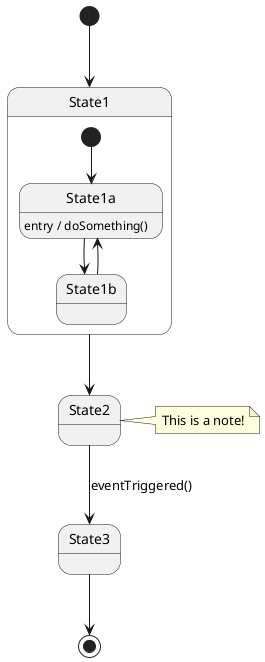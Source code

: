 @startuml Mque. Estado-00
[*] --> State1

state State1 {
  [*] --> State1a
  State1a --> State1b
  State1b --> State1a
  State1a : entry / doSomething()
}

State1 --> State2
State2 --> State3 : eventTriggered()
State3 --> [*]

note right of State2 : This is a note!

@enduml
